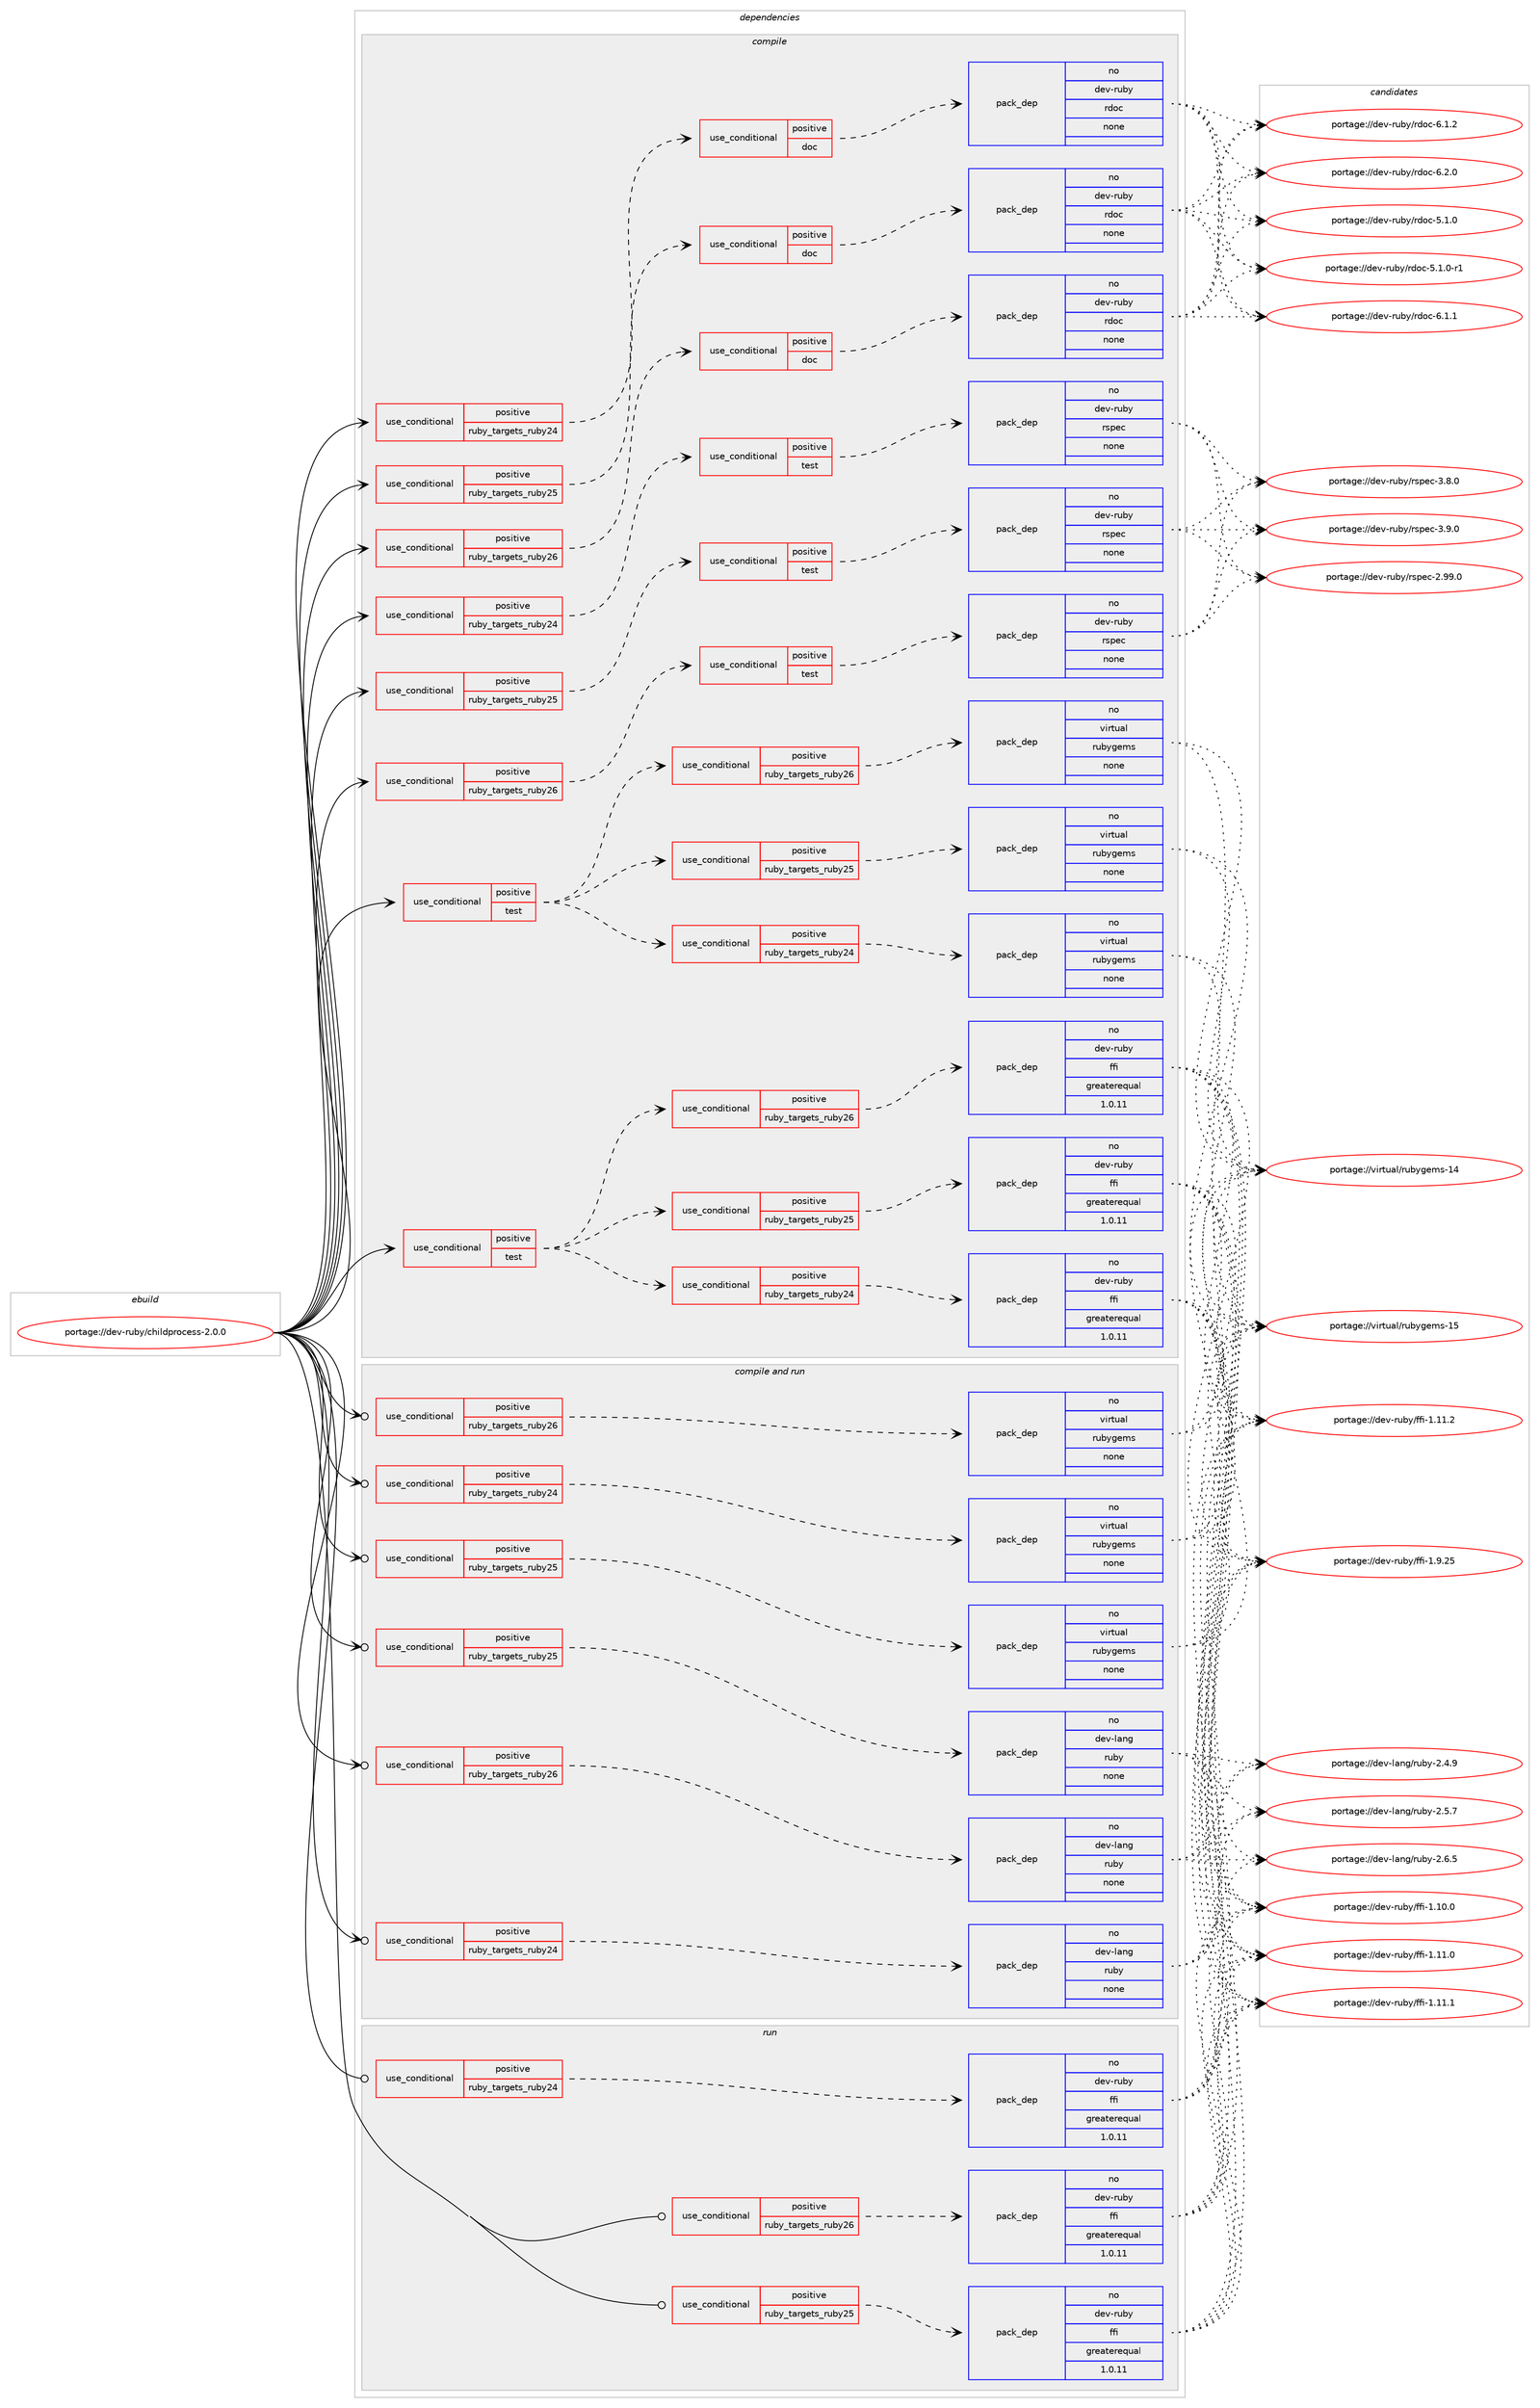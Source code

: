 digraph prolog {

# *************
# Graph options
# *************

newrank=true;
concentrate=true;
compound=true;
graph [rankdir=LR,fontname=Helvetica,fontsize=10,ranksep=1.5];#, ranksep=2.5, nodesep=0.2];
edge  [arrowhead=vee];
node  [fontname=Helvetica,fontsize=10];

# **********
# The ebuild
# **********

subgraph cluster_leftcol {
color=gray;
rank=same;
label=<<i>ebuild</i>>;
id [label="portage://dev-ruby/childprocess-2.0.0", color=red, width=4, href="../dev-ruby/childprocess-2.0.0.svg"];
}

# ****************
# The dependencies
# ****************

subgraph cluster_midcol {
color=gray;
label=<<i>dependencies</i>>;
subgraph cluster_compile {
fillcolor="#eeeeee";
style=filled;
label=<<i>compile</i>>;
subgraph cond49193 {
dependency215473 [label=<<TABLE BORDER="0" CELLBORDER="1" CELLSPACING="0" CELLPADDING="4"><TR><TD ROWSPAN="3" CELLPADDING="10">use_conditional</TD></TR><TR><TD>positive</TD></TR><TR><TD>ruby_targets_ruby24</TD></TR></TABLE>>, shape=none, color=red];
subgraph cond49194 {
dependency215474 [label=<<TABLE BORDER="0" CELLBORDER="1" CELLSPACING="0" CELLPADDING="4"><TR><TD ROWSPAN="3" CELLPADDING="10">use_conditional</TD></TR><TR><TD>positive</TD></TR><TR><TD>doc</TD></TR></TABLE>>, shape=none, color=red];
subgraph pack162801 {
dependency215475 [label=<<TABLE BORDER="0" CELLBORDER="1" CELLSPACING="0" CELLPADDING="4" WIDTH="220"><TR><TD ROWSPAN="6" CELLPADDING="30">pack_dep</TD></TR><TR><TD WIDTH="110">no</TD></TR><TR><TD>dev-ruby</TD></TR><TR><TD>rdoc</TD></TR><TR><TD>none</TD></TR><TR><TD></TD></TR></TABLE>>, shape=none, color=blue];
}
dependency215474:e -> dependency215475:w [weight=20,style="dashed",arrowhead="vee"];
}
dependency215473:e -> dependency215474:w [weight=20,style="dashed",arrowhead="vee"];
}
id:e -> dependency215473:w [weight=20,style="solid",arrowhead="vee"];
subgraph cond49195 {
dependency215476 [label=<<TABLE BORDER="0" CELLBORDER="1" CELLSPACING="0" CELLPADDING="4"><TR><TD ROWSPAN="3" CELLPADDING="10">use_conditional</TD></TR><TR><TD>positive</TD></TR><TR><TD>ruby_targets_ruby24</TD></TR></TABLE>>, shape=none, color=red];
subgraph cond49196 {
dependency215477 [label=<<TABLE BORDER="0" CELLBORDER="1" CELLSPACING="0" CELLPADDING="4"><TR><TD ROWSPAN="3" CELLPADDING="10">use_conditional</TD></TR><TR><TD>positive</TD></TR><TR><TD>test</TD></TR></TABLE>>, shape=none, color=red];
subgraph pack162802 {
dependency215478 [label=<<TABLE BORDER="0" CELLBORDER="1" CELLSPACING="0" CELLPADDING="4" WIDTH="220"><TR><TD ROWSPAN="6" CELLPADDING="30">pack_dep</TD></TR><TR><TD WIDTH="110">no</TD></TR><TR><TD>dev-ruby</TD></TR><TR><TD>rspec</TD></TR><TR><TD>none</TD></TR><TR><TD></TD></TR></TABLE>>, shape=none, color=blue];
}
dependency215477:e -> dependency215478:w [weight=20,style="dashed",arrowhead="vee"];
}
dependency215476:e -> dependency215477:w [weight=20,style="dashed",arrowhead="vee"];
}
id:e -> dependency215476:w [weight=20,style="solid",arrowhead="vee"];
subgraph cond49197 {
dependency215479 [label=<<TABLE BORDER="0" CELLBORDER="1" CELLSPACING="0" CELLPADDING="4"><TR><TD ROWSPAN="3" CELLPADDING="10">use_conditional</TD></TR><TR><TD>positive</TD></TR><TR><TD>ruby_targets_ruby25</TD></TR></TABLE>>, shape=none, color=red];
subgraph cond49198 {
dependency215480 [label=<<TABLE BORDER="0" CELLBORDER="1" CELLSPACING="0" CELLPADDING="4"><TR><TD ROWSPAN="3" CELLPADDING="10">use_conditional</TD></TR><TR><TD>positive</TD></TR><TR><TD>doc</TD></TR></TABLE>>, shape=none, color=red];
subgraph pack162803 {
dependency215481 [label=<<TABLE BORDER="0" CELLBORDER="1" CELLSPACING="0" CELLPADDING="4" WIDTH="220"><TR><TD ROWSPAN="6" CELLPADDING="30">pack_dep</TD></TR><TR><TD WIDTH="110">no</TD></TR><TR><TD>dev-ruby</TD></TR><TR><TD>rdoc</TD></TR><TR><TD>none</TD></TR><TR><TD></TD></TR></TABLE>>, shape=none, color=blue];
}
dependency215480:e -> dependency215481:w [weight=20,style="dashed",arrowhead="vee"];
}
dependency215479:e -> dependency215480:w [weight=20,style="dashed",arrowhead="vee"];
}
id:e -> dependency215479:w [weight=20,style="solid",arrowhead="vee"];
subgraph cond49199 {
dependency215482 [label=<<TABLE BORDER="0" CELLBORDER="1" CELLSPACING="0" CELLPADDING="4"><TR><TD ROWSPAN="3" CELLPADDING="10">use_conditional</TD></TR><TR><TD>positive</TD></TR><TR><TD>ruby_targets_ruby25</TD></TR></TABLE>>, shape=none, color=red];
subgraph cond49200 {
dependency215483 [label=<<TABLE BORDER="0" CELLBORDER="1" CELLSPACING="0" CELLPADDING="4"><TR><TD ROWSPAN="3" CELLPADDING="10">use_conditional</TD></TR><TR><TD>positive</TD></TR><TR><TD>test</TD></TR></TABLE>>, shape=none, color=red];
subgraph pack162804 {
dependency215484 [label=<<TABLE BORDER="0" CELLBORDER="1" CELLSPACING="0" CELLPADDING="4" WIDTH="220"><TR><TD ROWSPAN="6" CELLPADDING="30">pack_dep</TD></TR><TR><TD WIDTH="110">no</TD></TR><TR><TD>dev-ruby</TD></TR><TR><TD>rspec</TD></TR><TR><TD>none</TD></TR><TR><TD></TD></TR></TABLE>>, shape=none, color=blue];
}
dependency215483:e -> dependency215484:w [weight=20,style="dashed",arrowhead="vee"];
}
dependency215482:e -> dependency215483:w [weight=20,style="dashed",arrowhead="vee"];
}
id:e -> dependency215482:w [weight=20,style="solid",arrowhead="vee"];
subgraph cond49201 {
dependency215485 [label=<<TABLE BORDER="0" CELLBORDER="1" CELLSPACING="0" CELLPADDING="4"><TR><TD ROWSPAN="3" CELLPADDING="10">use_conditional</TD></TR><TR><TD>positive</TD></TR><TR><TD>ruby_targets_ruby26</TD></TR></TABLE>>, shape=none, color=red];
subgraph cond49202 {
dependency215486 [label=<<TABLE BORDER="0" CELLBORDER="1" CELLSPACING="0" CELLPADDING="4"><TR><TD ROWSPAN="3" CELLPADDING="10">use_conditional</TD></TR><TR><TD>positive</TD></TR><TR><TD>doc</TD></TR></TABLE>>, shape=none, color=red];
subgraph pack162805 {
dependency215487 [label=<<TABLE BORDER="0" CELLBORDER="1" CELLSPACING="0" CELLPADDING="4" WIDTH="220"><TR><TD ROWSPAN="6" CELLPADDING="30">pack_dep</TD></TR><TR><TD WIDTH="110">no</TD></TR><TR><TD>dev-ruby</TD></TR><TR><TD>rdoc</TD></TR><TR><TD>none</TD></TR><TR><TD></TD></TR></TABLE>>, shape=none, color=blue];
}
dependency215486:e -> dependency215487:w [weight=20,style="dashed",arrowhead="vee"];
}
dependency215485:e -> dependency215486:w [weight=20,style="dashed",arrowhead="vee"];
}
id:e -> dependency215485:w [weight=20,style="solid",arrowhead="vee"];
subgraph cond49203 {
dependency215488 [label=<<TABLE BORDER="0" CELLBORDER="1" CELLSPACING="0" CELLPADDING="4"><TR><TD ROWSPAN="3" CELLPADDING="10">use_conditional</TD></TR><TR><TD>positive</TD></TR><TR><TD>ruby_targets_ruby26</TD></TR></TABLE>>, shape=none, color=red];
subgraph cond49204 {
dependency215489 [label=<<TABLE BORDER="0" CELLBORDER="1" CELLSPACING="0" CELLPADDING="4"><TR><TD ROWSPAN="3" CELLPADDING="10">use_conditional</TD></TR><TR><TD>positive</TD></TR><TR><TD>test</TD></TR></TABLE>>, shape=none, color=red];
subgraph pack162806 {
dependency215490 [label=<<TABLE BORDER="0" CELLBORDER="1" CELLSPACING="0" CELLPADDING="4" WIDTH="220"><TR><TD ROWSPAN="6" CELLPADDING="30">pack_dep</TD></TR><TR><TD WIDTH="110">no</TD></TR><TR><TD>dev-ruby</TD></TR><TR><TD>rspec</TD></TR><TR><TD>none</TD></TR><TR><TD></TD></TR></TABLE>>, shape=none, color=blue];
}
dependency215489:e -> dependency215490:w [weight=20,style="dashed",arrowhead="vee"];
}
dependency215488:e -> dependency215489:w [weight=20,style="dashed",arrowhead="vee"];
}
id:e -> dependency215488:w [weight=20,style="solid",arrowhead="vee"];
subgraph cond49205 {
dependency215491 [label=<<TABLE BORDER="0" CELLBORDER="1" CELLSPACING="0" CELLPADDING="4"><TR><TD ROWSPAN="3" CELLPADDING="10">use_conditional</TD></TR><TR><TD>positive</TD></TR><TR><TD>test</TD></TR></TABLE>>, shape=none, color=red];
subgraph cond49206 {
dependency215492 [label=<<TABLE BORDER="0" CELLBORDER="1" CELLSPACING="0" CELLPADDING="4"><TR><TD ROWSPAN="3" CELLPADDING="10">use_conditional</TD></TR><TR><TD>positive</TD></TR><TR><TD>ruby_targets_ruby24</TD></TR></TABLE>>, shape=none, color=red];
subgraph pack162807 {
dependency215493 [label=<<TABLE BORDER="0" CELLBORDER="1" CELLSPACING="0" CELLPADDING="4" WIDTH="220"><TR><TD ROWSPAN="6" CELLPADDING="30">pack_dep</TD></TR><TR><TD WIDTH="110">no</TD></TR><TR><TD>dev-ruby</TD></TR><TR><TD>ffi</TD></TR><TR><TD>greaterequal</TD></TR><TR><TD>1.0.11</TD></TR></TABLE>>, shape=none, color=blue];
}
dependency215492:e -> dependency215493:w [weight=20,style="dashed",arrowhead="vee"];
}
dependency215491:e -> dependency215492:w [weight=20,style="dashed",arrowhead="vee"];
subgraph cond49207 {
dependency215494 [label=<<TABLE BORDER="0" CELLBORDER="1" CELLSPACING="0" CELLPADDING="4"><TR><TD ROWSPAN="3" CELLPADDING="10">use_conditional</TD></TR><TR><TD>positive</TD></TR><TR><TD>ruby_targets_ruby25</TD></TR></TABLE>>, shape=none, color=red];
subgraph pack162808 {
dependency215495 [label=<<TABLE BORDER="0" CELLBORDER="1" CELLSPACING="0" CELLPADDING="4" WIDTH="220"><TR><TD ROWSPAN="6" CELLPADDING="30">pack_dep</TD></TR><TR><TD WIDTH="110">no</TD></TR><TR><TD>dev-ruby</TD></TR><TR><TD>ffi</TD></TR><TR><TD>greaterequal</TD></TR><TR><TD>1.0.11</TD></TR></TABLE>>, shape=none, color=blue];
}
dependency215494:e -> dependency215495:w [weight=20,style="dashed",arrowhead="vee"];
}
dependency215491:e -> dependency215494:w [weight=20,style="dashed",arrowhead="vee"];
subgraph cond49208 {
dependency215496 [label=<<TABLE BORDER="0" CELLBORDER="1" CELLSPACING="0" CELLPADDING="4"><TR><TD ROWSPAN="3" CELLPADDING="10">use_conditional</TD></TR><TR><TD>positive</TD></TR><TR><TD>ruby_targets_ruby26</TD></TR></TABLE>>, shape=none, color=red];
subgraph pack162809 {
dependency215497 [label=<<TABLE BORDER="0" CELLBORDER="1" CELLSPACING="0" CELLPADDING="4" WIDTH="220"><TR><TD ROWSPAN="6" CELLPADDING="30">pack_dep</TD></TR><TR><TD WIDTH="110">no</TD></TR><TR><TD>dev-ruby</TD></TR><TR><TD>ffi</TD></TR><TR><TD>greaterequal</TD></TR><TR><TD>1.0.11</TD></TR></TABLE>>, shape=none, color=blue];
}
dependency215496:e -> dependency215497:w [weight=20,style="dashed",arrowhead="vee"];
}
dependency215491:e -> dependency215496:w [weight=20,style="dashed",arrowhead="vee"];
}
id:e -> dependency215491:w [weight=20,style="solid",arrowhead="vee"];
subgraph cond49209 {
dependency215498 [label=<<TABLE BORDER="0" CELLBORDER="1" CELLSPACING="0" CELLPADDING="4"><TR><TD ROWSPAN="3" CELLPADDING="10">use_conditional</TD></TR><TR><TD>positive</TD></TR><TR><TD>test</TD></TR></TABLE>>, shape=none, color=red];
subgraph cond49210 {
dependency215499 [label=<<TABLE BORDER="0" CELLBORDER="1" CELLSPACING="0" CELLPADDING="4"><TR><TD ROWSPAN="3" CELLPADDING="10">use_conditional</TD></TR><TR><TD>positive</TD></TR><TR><TD>ruby_targets_ruby24</TD></TR></TABLE>>, shape=none, color=red];
subgraph pack162810 {
dependency215500 [label=<<TABLE BORDER="0" CELLBORDER="1" CELLSPACING="0" CELLPADDING="4" WIDTH="220"><TR><TD ROWSPAN="6" CELLPADDING="30">pack_dep</TD></TR><TR><TD WIDTH="110">no</TD></TR><TR><TD>virtual</TD></TR><TR><TD>rubygems</TD></TR><TR><TD>none</TD></TR><TR><TD></TD></TR></TABLE>>, shape=none, color=blue];
}
dependency215499:e -> dependency215500:w [weight=20,style="dashed",arrowhead="vee"];
}
dependency215498:e -> dependency215499:w [weight=20,style="dashed",arrowhead="vee"];
subgraph cond49211 {
dependency215501 [label=<<TABLE BORDER="0" CELLBORDER="1" CELLSPACING="0" CELLPADDING="4"><TR><TD ROWSPAN="3" CELLPADDING="10">use_conditional</TD></TR><TR><TD>positive</TD></TR><TR><TD>ruby_targets_ruby25</TD></TR></TABLE>>, shape=none, color=red];
subgraph pack162811 {
dependency215502 [label=<<TABLE BORDER="0" CELLBORDER="1" CELLSPACING="0" CELLPADDING="4" WIDTH="220"><TR><TD ROWSPAN="6" CELLPADDING="30">pack_dep</TD></TR><TR><TD WIDTH="110">no</TD></TR><TR><TD>virtual</TD></TR><TR><TD>rubygems</TD></TR><TR><TD>none</TD></TR><TR><TD></TD></TR></TABLE>>, shape=none, color=blue];
}
dependency215501:e -> dependency215502:w [weight=20,style="dashed",arrowhead="vee"];
}
dependency215498:e -> dependency215501:w [weight=20,style="dashed",arrowhead="vee"];
subgraph cond49212 {
dependency215503 [label=<<TABLE BORDER="0" CELLBORDER="1" CELLSPACING="0" CELLPADDING="4"><TR><TD ROWSPAN="3" CELLPADDING="10">use_conditional</TD></TR><TR><TD>positive</TD></TR><TR><TD>ruby_targets_ruby26</TD></TR></TABLE>>, shape=none, color=red];
subgraph pack162812 {
dependency215504 [label=<<TABLE BORDER="0" CELLBORDER="1" CELLSPACING="0" CELLPADDING="4" WIDTH="220"><TR><TD ROWSPAN="6" CELLPADDING="30">pack_dep</TD></TR><TR><TD WIDTH="110">no</TD></TR><TR><TD>virtual</TD></TR><TR><TD>rubygems</TD></TR><TR><TD>none</TD></TR><TR><TD></TD></TR></TABLE>>, shape=none, color=blue];
}
dependency215503:e -> dependency215504:w [weight=20,style="dashed",arrowhead="vee"];
}
dependency215498:e -> dependency215503:w [weight=20,style="dashed",arrowhead="vee"];
}
id:e -> dependency215498:w [weight=20,style="solid",arrowhead="vee"];
}
subgraph cluster_compileandrun {
fillcolor="#eeeeee";
style=filled;
label=<<i>compile and run</i>>;
subgraph cond49213 {
dependency215505 [label=<<TABLE BORDER="0" CELLBORDER="1" CELLSPACING="0" CELLPADDING="4"><TR><TD ROWSPAN="3" CELLPADDING="10">use_conditional</TD></TR><TR><TD>positive</TD></TR><TR><TD>ruby_targets_ruby24</TD></TR></TABLE>>, shape=none, color=red];
subgraph pack162813 {
dependency215506 [label=<<TABLE BORDER="0" CELLBORDER="1" CELLSPACING="0" CELLPADDING="4" WIDTH="220"><TR><TD ROWSPAN="6" CELLPADDING="30">pack_dep</TD></TR><TR><TD WIDTH="110">no</TD></TR><TR><TD>dev-lang</TD></TR><TR><TD>ruby</TD></TR><TR><TD>none</TD></TR><TR><TD></TD></TR></TABLE>>, shape=none, color=blue];
}
dependency215505:e -> dependency215506:w [weight=20,style="dashed",arrowhead="vee"];
}
id:e -> dependency215505:w [weight=20,style="solid",arrowhead="odotvee"];
subgraph cond49214 {
dependency215507 [label=<<TABLE BORDER="0" CELLBORDER="1" CELLSPACING="0" CELLPADDING="4"><TR><TD ROWSPAN="3" CELLPADDING="10">use_conditional</TD></TR><TR><TD>positive</TD></TR><TR><TD>ruby_targets_ruby24</TD></TR></TABLE>>, shape=none, color=red];
subgraph pack162814 {
dependency215508 [label=<<TABLE BORDER="0" CELLBORDER="1" CELLSPACING="0" CELLPADDING="4" WIDTH="220"><TR><TD ROWSPAN="6" CELLPADDING="30">pack_dep</TD></TR><TR><TD WIDTH="110">no</TD></TR><TR><TD>virtual</TD></TR><TR><TD>rubygems</TD></TR><TR><TD>none</TD></TR><TR><TD></TD></TR></TABLE>>, shape=none, color=blue];
}
dependency215507:e -> dependency215508:w [weight=20,style="dashed",arrowhead="vee"];
}
id:e -> dependency215507:w [weight=20,style="solid",arrowhead="odotvee"];
subgraph cond49215 {
dependency215509 [label=<<TABLE BORDER="0" CELLBORDER="1" CELLSPACING="0" CELLPADDING="4"><TR><TD ROWSPAN="3" CELLPADDING="10">use_conditional</TD></TR><TR><TD>positive</TD></TR><TR><TD>ruby_targets_ruby25</TD></TR></TABLE>>, shape=none, color=red];
subgraph pack162815 {
dependency215510 [label=<<TABLE BORDER="0" CELLBORDER="1" CELLSPACING="0" CELLPADDING="4" WIDTH="220"><TR><TD ROWSPAN="6" CELLPADDING="30">pack_dep</TD></TR><TR><TD WIDTH="110">no</TD></TR><TR><TD>dev-lang</TD></TR><TR><TD>ruby</TD></TR><TR><TD>none</TD></TR><TR><TD></TD></TR></TABLE>>, shape=none, color=blue];
}
dependency215509:e -> dependency215510:w [weight=20,style="dashed",arrowhead="vee"];
}
id:e -> dependency215509:w [weight=20,style="solid",arrowhead="odotvee"];
subgraph cond49216 {
dependency215511 [label=<<TABLE BORDER="0" CELLBORDER="1" CELLSPACING="0" CELLPADDING="4"><TR><TD ROWSPAN="3" CELLPADDING="10">use_conditional</TD></TR><TR><TD>positive</TD></TR><TR><TD>ruby_targets_ruby25</TD></TR></TABLE>>, shape=none, color=red];
subgraph pack162816 {
dependency215512 [label=<<TABLE BORDER="0" CELLBORDER="1" CELLSPACING="0" CELLPADDING="4" WIDTH="220"><TR><TD ROWSPAN="6" CELLPADDING="30">pack_dep</TD></TR><TR><TD WIDTH="110">no</TD></TR><TR><TD>virtual</TD></TR><TR><TD>rubygems</TD></TR><TR><TD>none</TD></TR><TR><TD></TD></TR></TABLE>>, shape=none, color=blue];
}
dependency215511:e -> dependency215512:w [weight=20,style="dashed",arrowhead="vee"];
}
id:e -> dependency215511:w [weight=20,style="solid",arrowhead="odotvee"];
subgraph cond49217 {
dependency215513 [label=<<TABLE BORDER="0" CELLBORDER="1" CELLSPACING="0" CELLPADDING="4"><TR><TD ROWSPAN="3" CELLPADDING="10">use_conditional</TD></TR><TR><TD>positive</TD></TR><TR><TD>ruby_targets_ruby26</TD></TR></TABLE>>, shape=none, color=red];
subgraph pack162817 {
dependency215514 [label=<<TABLE BORDER="0" CELLBORDER="1" CELLSPACING="0" CELLPADDING="4" WIDTH="220"><TR><TD ROWSPAN="6" CELLPADDING="30">pack_dep</TD></TR><TR><TD WIDTH="110">no</TD></TR><TR><TD>dev-lang</TD></TR><TR><TD>ruby</TD></TR><TR><TD>none</TD></TR><TR><TD></TD></TR></TABLE>>, shape=none, color=blue];
}
dependency215513:e -> dependency215514:w [weight=20,style="dashed",arrowhead="vee"];
}
id:e -> dependency215513:w [weight=20,style="solid",arrowhead="odotvee"];
subgraph cond49218 {
dependency215515 [label=<<TABLE BORDER="0" CELLBORDER="1" CELLSPACING="0" CELLPADDING="4"><TR><TD ROWSPAN="3" CELLPADDING="10">use_conditional</TD></TR><TR><TD>positive</TD></TR><TR><TD>ruby_targets_ruby26</TD></TR></TABLE>>, shape=none, color=red];
subgraph pack162818 {
dependency215516 [label=<<TABLE BORDER="0" CELLBORDER="1" CELLSPACING="0" CELLPADDING="4" WIDTH="220"><TR><TD ROWSPAN="6" CELLPADDING="30">pack_dep</TD></TR><TR><TD WIDTH="110">no</TD></TR><TR><TD>virtual</TD></TR><TR><TD>rubygems</TD></TR><TR><TD>none</TD></TR><TR><TD></TD></TR></TABLE>>, shape=none, color=blue];
}
dependency215515:e -> dependency215516:w [weight=20,style="dashed",arrowhead="vee"];
}
id:e -> dependency215515:w [weight=20,style="solid",arrowhead="odotvee"];
}
subgraph cluster_run {
fillcolor="#eeeeee";
style=filled;
label=<<i>run</i>>;
subgraph cond49219 {
dependency215517 [label=<<TABLE BORDER="0" CELLBORDER="1" CELLSPACING="0" CELLPADDING="4"><TR><TD ROWSPAN="3" CELLPADDING="10">use_conditional</TD></TR><TR><TD>positive</TD></TR><TR><TD>ruby_targets_ruby24</TD></TR></TABLE>>, shape=none, color=red];
subgraph pack162819 {
dependency215518 [label=<<TABLE BORDER="0" CELLBORDER="1" CELLSPACING="0" CELLPADDING="4" WIDTH="220"><TR><TD ROWSPAN="6" CELLPADDING="30">pack_dep</TD></TR><TR><TD WIDTH="110">no</TD></TR><TR><TD>dev-ruby</TD></TR><TR><TD>ffi</TD></TR><TR><TD>greaterequal</TD></TR><TR><TD>1.0.11</TD></TR></TABLE>>, shape=none, color=blue];
}
dependency215517:e -> dependency215518:w [weight=20,style="dashed",arrowhead="vee"];
}
id:e -> dependency215517:w [weight=20,style="solid",arrowhead="odot"];
subgraph cond49220 {
dependency215519 [label=<<TABLE BORDER="0" CELLBORDER="1" CELLSPACING="0" CELLPADDING="4"><TR><TD ROWSPAN="3" CELLPADDING="10">use_conditional</TD></TR><TR><TD>positive</TD></TR><TR><TD>ruby_targets_ruby25</TD></TR></TABLE>>, shape=none, color=red];
subgraph pack162820 {
dependency215520 [label=<<TABLE BORDER="0" CELLBORDER="1" CELLSPACING="0" CELLPADDING="4" WIDTH="220"><TR><TD ROWSPAN="6" CELLPADDING="30">pack_dep</TD></TR><TR><TD WIDTH="110">no</TD></TR><TR><TD>dev-ruby</TD></TR><TR><TD>ffi</TD></TR><TR><TD>greaterequal</TD></TR><TR><TD>1.0.11</TD></TR></TABLE>>, shape=none, color=blue];
}
dependency215519:e -> dependency215520:w [weight=20,style="dashed",arrowhead="vee"];
}
id:e -> dependency215519:w [weight=20,style="solid",arrowhead="odot"];
subgraph cond49221 {
dependency215521 [label=<<TABLE BORDER="0" CELLBORDER="1" CELLSPACING="0" CELLPADDING="4"><TR><TD ROWSPAN="3" CELLPADDING="10">use_conditional</TD></TR><TR><TD>positive</TD></TR><TR><TD>ruby_targets_ruby26</TD></TR></TABLE>>, shape=none, color=red];
subgraph pack162821 {
dependency215522 [label=<<TABLE BORDER="0" CELLBORDER="1" CELLSPACING="0" CELLPADDING="4" WIDTH="220"><TR><TD ROWSPAN="6" CELLPADDING="30">pack_dep</TD></TR><TR><TD WIDTH="110">no</TD></TR><TR><TD>dev-ruby</TD></TR><TR><TD>ffi</TD></TR><TR><TD>greaterequal</TD></TR><TR><TD>1.0.11</TD></TR></TABLE>>, shape=none, color=blue];
}
dependency215521:e -> dependency215522:w [weight=20,style="dashed",arrowhead="vee"];
}
id:e -> dependency215521:w [weight=20,style="solid",arrowhead="odot"];
}
}

# **************
# The candidates
# **************

subgraph cluster_choices {
rank=same;
color=gray;
label=<<i>candidates</i>>;

subgraph choice162801 {
color=black;
nodesep=1;
choiceportage10010111845114117981214711410011199455346494648 [label="portage://dev-ruby/rdoc-5.1.0", color=red, width=4,href="../dev-ruby/rdoc-5.1.0.svg"];
choiceportage100101118451141179812147114100111994553464946484511449 [label="portage://dev-ruby/rdoc-5.1.0-r1", color=red, width=4,href="../dev-ruby/rdoc-5.1.0-r1.svg"];
choiceportage10010111845114117981214711410011199455446494649 [label="portage://dev-ruby/rdoc-6.1.1", color=red, width=4,href="../dev-ruby/rdoc-6.1.1.svg"];
choiceportage10010111845114117981214711410011199455446494650 [label="portage://dev-ruby/rdoc-6.1.2", color=red, width=4,href="../dev-ruby/rdoc-6.1.2.svg"];
choiceportage10010111845114117981214711410011199455446504648 [label="portage://dev-ruby/rdoc-6.2.0", color=red, width=4,href="../dev-ruby/rdoc-6.2.0.svg"];
dependency215475:e -> choiceportage10010111845114117981214711410011199455346494648:w [style=dotted,weight="100"];
dependency215475:e -> choiceportage100101118451141179812147114100111994553464946484511449:w [style=dotted,weight="100"];
dependency215475:e -> choiceportage10010111845114117981214711410011199455446494649:w [style=dotted,weight="100"];
dependency215475:e -> choiceportage10010111845114117981214711410011199455446494650:w [style=dotted,weight="100"];
dependency215475:e -> choiceportage10010111845114117981214711410011199455446504648:w [style=dotted,weight="100"];
}
subgraph choice162802 {
color=black;
nodesep=1;
choiceportage1001011184511411798121471141151121019945504657574648 [label="portage://dev-ruby/rspec-2.99.0", color=red, width=4,href="../dev-ruby/rspec-2.99.0.svg"];
choiceportage10010111845114117981214711411511210199455146564648 [label="portage://dev-ruby/rspec-3.8.0", color=red, width=4,href="../dev-ruby/rspec-3.8.0.svg"];
choiceportage10010111845114117981214711411511210199455146574648 [label="portage://dev-ruby/rspec-3.9.0", color=red, width=4,href="../dev-ruby/rspec-3.9.0.svg"];
dependency215478:e -> choiceportage1001011184511411798121471141151121019945504657574648:w [style=dotted,weight="100"];
dependency215478:e -> choiceportage10010111845114117981214711411511210199455146564648:w [style=dotted,weight="100"];
dependency215478:e -> choiceportage10010111845114117981214711411511210199455146574648:w [style=dotted,weight="100"];
}
subgraph choice162803 {
color=black;
nodesep=1;
choiceportage10010111845114117981214711410011199455346494648 [label="portage://dev-ruby/rdoc-5.1.0", color=red, width=4,href="../dev-ruby/rdoc-5.1.0.svg"];
choiceportage100101118451141179812147114100111994553464946484511449 [label="portage://dev-ruby/rdoc-5.1.0-r1", color=red, width=4,href="../dev-ruby/rdoc-5.1.0-r1.svg"];
choiceportage10010111845114117981214711410011199455446494649 [label="portage://dev-ruby/rdoc-6.1.1", color=red, width=4,href="../dev-ruby/rdoc-6.1.1.svg"];
choiceportage10010111845114117981214711410011199455446494650 [label="portage://dev-ruby/rdoc-6.1.2", color=red, width=4,href="../dev-ruby/rdoc-6.1.2.svg"];
choiceportage10010111845114117981214711410011199455446504648 [label="portage://dev-ruby/rdoc-6.2.0", color=red, width=4,href="../dev-ruby/rdoc-6.2.0.svg"];
dependency215481:e -> choiceportage10010111845114117981214711410011199455346494648:w [style=dotted,weight="100"];
dependency215481:e -> choiceportage100101118451141179812147114100111994553464946484511449:w [style=dotted,weight="100"];
dependency215481:e -> choiceportage10010111845114117981214711410011199455446494649:w [style=dotted,weight="100"];
dependency215481:e -> choiceportage10010111845114117981214711410011199455446494650:w [style=dotted,weight="100"];
dependency215481:e -> choiceportage10010111845114117981214711410011199455446504648:w [style=dotted,weight="100"];
}
subgraph choice162804 {
color=black;
nodesep=1;
choiceportage1001011184511411798121471141151121019945504657574648 [label="portage://dev-ruby/rspec-2.99.0", color=red, width=4,href="../dev-ruby/rspec-2.99.0.svg"];
choiceportage10010111845114117981214711411511210199455146564648 [label="portage://dev-ruby/rspec-3.8.0", color=red, width=4,href="../dev-ruby/rspec-3.8.0.svg"];
choiceportage10010111845114117981214711411511210199455146574648 [label="portage://dev-ruby/rspec-3.9.0", color=red, width=4,href="../dev-ruby/rspec-3.9.0.svg"];
dependency215484:e -> choiceportage1001011184511411798121471141151121019945504657574648:w [style=dotted,weight="100"];
dependency215484:e -> choiceportage10010111845114117981214711411511210199455146564648:w [style=dotted,weight="100"];
dependency215484:e -> choiceportage10010111845114117981214711411511210199455146574648:w [style=dotted,weight="100"];
}
subgraph choice162805 {
color=black;
nodesep=1;
choiceportage10010111845114117981214711410011199455346494648 [label="portage://dev-ruby/rdoc-5.1.0", color=red, width=4,href="../dev-ruby/rdoc-5.1.0.svg"];
choiceportage100101118451141179812147114100111994553464946484511449 [label="portage://dev-ruby/rdoc-5.1.0-r1", color=red, width=4,href="../dev-ruby/rdoc-5.1.0-r1.svg"];
choiceportage10010111845114117981214711410011199455446494649 [label="portage://dev-ruby/rdoc-6.1.1", color=red, width=4,href="../dev-ruby/rdoc-6.1.1.svg"];
choiceportage10010111845114117981214711410011199455446494650 [label="portage://dev-ruby/rdoc-6.1.2", color=red, width=4,href="../dev-ruby/rdoc-6.1.2.svg"];
choiceportage10010111845114117981214711410011199455446504648 [label="portage://dev-ruby/rdoc-6.2.0", color=red, width=4,href="../dev-ruby/rdoc-6.2.0.svg"];
dependency215487:e -> choiceportage10010111845114117981214711410011199455346494648:w [style=dotted,weight="100"];
dependency215487:e -> choiceportage100101118451141179812147114100111994553464946484511449:w [style=dotted,weight="100"];
dependency215487:e -> choiceportage10010111845114117981214711410011199455446494649:w [style=dotted,weight="100"];
dependency215487:e -> choiceportage10010111845114117981214711410011199455446494650:w [style=dotted,weight="100"];
dependency215487:e -> choiceportage10010111845114117981214711410011199455446504648:w [style=dotted,weight="100"];
}
subgraph choice162806 {
color=black;
nodesep=1;
choiceportage1001011184511411798121471141151121019945504657574648 [label="portage://dev-ruby/rspec-2.99.0", color=red, width=4,href="../dev-ruby/rspec-2.99.0.svg"];
choiceportage10010111845114117981214711411511210199455146564648 [label="portage://dev-ruby/rspec-3.8.0", color=red, width=4,href="../dev-ruby/rspec-3.8.0.svg"];
choiceportage10010111845114117981214711411511210199455146574648 [label="portage://dev-ruby/rspec-3.9.0", color=red, width=4,href="../dev-ruby/rspec-3.9.0.svg"];
dependency215490:e -> choiceportage1001011184511411798121471141151121019945504657574648:w [style=dotted,weight="100"];
dependency215490:e -> choiceportage10010111845114117981214711411511210199455146564648:w [style=dotted,weight="100"];
dependency215490:e -> choiceportage10010111845114117981214711411511210199455146574648:w [style=dotted,weight="100"];
}
subgraph choice162807 {
color=black;
nodesep=1;
choiceportage10010111845114117981214710210210545494649484648 [label="portage://dev-ruby/ffi-1.10.0", color=red, width=4,href="../dev-ruby/ffi-1.10.0.svg"];
choiceportage10010111845114117981214710210210545494649494648 [label="portage://dev-ruby/ffi-1.11.0", color=red, width=4,href="../dev-ruby/ffi-1.11.0.svg"];
choiceportage10010111845114117981214710210210545494649494649 [label="portage://dev-ruby/ffi-1.11.1", color=red, width=4,href="../dev-ruby/ffi-1.11.1.svg"];
choiceportage10010111845114117981214710210210545494649494650 [label="portage://dev-ruby/ffi-1.11.2", color=red, width=4,href="../dev-ruby/ffi-1.11.2.svg"];
choiceportage10010111845114117981214710210210545494657465053 [label="portage://dev-ruby/ffi-1.9.25", color=red, width=4,href="../dev-ruby/ffi-1.9.25.svg"];
dependency215493:e -> choiceportage10010111845114117981214710210210545494649484648:w [style=dotted,weight="100"];
dependency215493:e -> choiceportage10010111845114117981214710210210545494649494648:w [style=dotted,weight="100"];
dependency215493:e -> choiceportage10010111845114117981214710210210545494649494649:w [style=dotted,weight="100"];
dependency215493:e -> choiceportage10010111845114117981214710210210545494649494650:w [style=dotted,weight="100"];
dependency215493:e -> choiceportage10010111845114117981214710210210545494657465053:w [style=dotted,weight="100"];
}
subgraph choice162808 {
color=black;
nodesep=1;
choiceportage10010111845114117981214710210210545494649484648 [label="portage://dev-ruby/ffi-1.10.0", color=red, width=4,href="../dev-ruby/ffi-1.10.0.svg"];
choiceportage10010111845114117981214710210210545494649494648 [label="portage://dev-ruby/ffi-1.11.0", color=red, width=4,href="../dev-ruby/ffi-1.11.0.svg"];
choiceportage10010111845114117981214710210210545494649494649 [label="portage://dev-ruby/ffi-1.11.1", color=red, width=4,href="../dev-ruby/ffi-1.11.1.svg"];
choiceportage10010111845114117981214710210210545494649494650 [label="portage://dev-ruby/ffi-1.11.2", color=red, width=4,href="../dev-ruby/ffi-1.11.2.svg"];
choiceportage10010111845114117981214710210210545494657465053 [label="portage://dev-ruby/ffi-1.9.25", color=red, width=4,href="../dev-ruby/ffi-1.9.25.svg"];
dependency215495:e -> choiceportage10010111845114117981214710210210545494649484648:w [style=dotted,weight="100"];
dependency215495:e -> choiceportage10010111845114117981214710210210545494649494648:w [style=dotted,weight="100"];
dependency215495:e -> choiceportage10010111845114117981214710210210545494649494649:w [style=dotted,weight="100"];
dependency215495:e -> choiceportage10010111845114117981214710210210545494649494650:w [style=dotted,weight="100"];
dependency215495:e -> choiceportage10010111845114117981214710210210545494657465053:w [style=dotted,weight="100"];
}
subgraph choice162809 {
color=black;
nodesep=1;
choiceportage10010111845114117981214710210210545494649484648 [label="portage://dev-ruby/ffi-1.10.0", color=red, width=4,href="../dev-ruby/ffi-1.10.0.svg"];
choiceportage10010111845114117981214710210210545494649494648 [label="portage://dev-ruby/ffi-1.11.0", color=red, width=4,href="../dev-ruby/ffi-1.11.0.svg"];
choiceportage10010111845114117981214710210210545494649494649 [label="portage://dev-ruby/ffi-1.11.1", color=red, width=4,href="../dev-ruby/ffi-1.11.1.svg"];
choiceportage10010111845114117981214710210210545494649494650 [label="portage://dev-ruby/ffi-1.11.2", color=red, width=4,href="../dev-ruby/ffi-1.11.2.svg"];
choiceportage10010111845114117981214710210210545494657465053 [label="portage://dev-ruby/ffi-1.9.25", color=red, width=4,href="../dev-ruby/ffi-1.9.25.svg"];
dependency215497:e -> choiceportage10010111845114117981214710210210545494649484648:w [style=dotted,weight="100"];
dependency215497:e -> choiceportage10010111845114117981214710210210545494649494648:w [style=dotted,weight="100"];
dependency215497:e -> choiceportage10010111845114117981214710210210545494649494649:w [style=dotted,weight="100"];
dependency215497:e -> choiceportage10010111845114117981214710210210545494649494650:w [style=dotted,weight="100"];
dependency215497:e -> choiceportage10010111845114117981214710210210545494657465053:w [style=dotted,weight="100"];
}
subgraph choice162810 {
color=black;
nodesep=1;
choiceportage118105114116117971084711411798121103101109115454952 [label="portage://virtual/rubygems-14", color=red, width=4,href="../virtual/rubygems-14.svg"];
choiceportage118105114116117971084711411798121103101109115454953 [label="portage://virtual/rubygems-15", color=red, width=4,href="../virtual/rubygems-15.svg"];
dependency215500:e -> choiceportage118105114116117971084711411798121103101109115454952:w [style=dotted,weight="100"];
dependency215500:e -> choiceportage118105114116117971084711411798121103101109115454953:w [style=dotted,weight="100"];
}
subgraph choice162811 {
color=black;
nodesep=1;
choiceportage118105114116117971084711411798121103101109115454952 [label="portage://virtual/rubygems-14", color=red, width=4,href="../virtual/rubygems-14.svg"];
choiceportage118105114116117971084711411798121103101109115454953 [label="portage://virtual/rubygems-15", color=red, width=4,href="../virtual/rubygems-15.svg"];
dependency215502:e -> choiceportage118105114116117971084711411798121103101109115454952:w [style=dotted,weight="100"];
dependency215502:e -> choiceportage118105114116117971084711411798121103101109115454953:w [style=dotted,weight="100"];
}
subgraph choice162812 {
color=black;
nodesep=1;
choiceportage118105114116117971084711411798121103101109115454952 [label="portage://virtual/rubygems-14", color=red, width=4,href="../virtual/rubygems-14.svg"];
choiceportage118105114116117971084711411798121103101109115454953 [label="portage://virtual/rubygems-15", color=red, width=4,href="../virtual/rubygems-15.svg"];
dependency215504:e -> choiceportage118105114116117971084711411798121103101109115454952:w [style=dotted,weight="100"];
dependency215504:e -> choiceportage118105114116117971084711411798121103101109115454953:w [style=dotted,weight="100"];
}
subgraph choice162813 {
color=black;
nodesep=1;
choiceportage10010111845108971101034711411798121455046524657 [label="portage://dev-lang/ruby-2.4.9", color=red, width=4,href="../dev-lang/ruby-2.4.9.svg"];
choiceportage10010111845108971101034711411798121455046534655 [label="portage://dev-lang/ruby-2.5.7", color=red, width=4,href="../dev-lang/ruby-2.5.7.svg"];
choiceportage10010111845108971101034711411798121455046544653 [label="portage://dev-lang/ruby-2.6.5", color=red, width=4,href="../dev-lang/ruby-2.6.5.svg"];
dependency215506:e -> choiceportage10010111845108971101034711411798121455046524657:w [style=dotted,weight="100"];
dependency215506:e -> choiceportage10010111845108971101034711411798121455046534655:w [style=dotted,weight="100"];
dependency215506:e -> choiceportage10010111845108971101034711411798121455046544653:w [style=dotted,weight="100"];
}
subgraph choice162814 {
color=black;
nodesep=1;
choiceportage118105114116117971084711411798121103101109115454952 [label="portage://virtual/rubygems-14", color=red, width=4,href="../virtual/rubygems-14.svg"];
choiceportage118105114116117971084711411798121103101109115454953 [label="portage://virtual/rubygems-15", color=red, width=4,href="../virtual/rubygems-15.svg"];
dependency215508:e -> choiceportage118105114116117971084711411798121103101109115454952:w [style=dotted,weight="100"];
dependency215508:e -> choiceportage118105114116117971084711411798121103101109115454953:w [style=dotted,weight="100"];
}
subgraph choice162815 {
color=black;
nodesep=1;
choiceportage10010111845108971101034711411798121455046524657 [label="portage://dev-lang/ruby-2.4.9", color=red, width=4,href="../dev-lang/ruby-2.4.9.svg"];
choiceportage10010111845108971101034711411798121455046534655 [label="portage://dev-lang/ruby-2.5.7", color=red, width=4,href="../dev-lang/ruby-2.5.7.svg"];
choiceportage10010111845108971101034711411798121455046544653 [label="portage://dev-lang/ruby-2.6.5", color=red, width=4,href="../dev-lang/ruby-2.6.5.svg"];
dependency215510:e -> choiceportage10010111845108971101034711411798121455046524657:w [style=dotted,weight="100"];
dependency215510:e -> choiceportage10010111845108971101034711411798121455046534655:w [style=dotted,weight="100"];
dependency215510:e -> choiceportage10010111845108971101034711411798121455046544653:w [style=dotted,weight="100"];
}
subgraph choice162816 {
color=black;
nodesep=1;
choiceportage118105114116117971084711411798121103101109115454952 [label="portage://virtual/rubygems-14", color=red, width=4,href="../virtual/rubygems-14.svg"];
choiceportage118105114116117971084711411798121103101109115454953 [label="portage://virtual/rubygems-15", color=red, width=4,href="../virtual/rubygems-15.svg"];
dependency215512:e -> choiceportage118105114116117971084711411798121103101109115454952:w [style=dotted,weight="100"];
dependency215512:e -> choiceportage118105114116117971084711411798121103101109115454953:w [style=dotted,weight="100"];
}
subgraph choice162817 {
color=black;
nodesep=1;
choiceportage10010111845108971101034711411798121455046524657 [label="portage://dev-lang/ruby-2.4.9", color=red, width=4,href="../dev-lang/ruby-2.4.9.svg"];
choiceportage10010111845108971101034711411798121455046534655 [label="portage://dev-lang/ruby-2.5.7", color=red, width=4,href="../dev-lang/ruby-2.5.7.svg"];
choiceportage10010111845108971101034711411798121455046544653 [label="portage://dev-lang/ruby-2.6.5", color=red, width=4,href="../dev-lang/ruby-2.6.5.svg"];
dependency215514:e -> choiceportage10010111845108971101034711411798121455046524657:w [style=dotted,weight="100"];
dependency215514:e -> choiceportage10010111845108971101034711411798121455046534655:w [style=dotted,weight="100"];
dependency215514:e -> choiceportage10010111845108971101034711411798121455046544653:w [style=dotted,weight="100"];
}
subgraph choice162818 {
color=black;
nodesep=1;
choiceportage118105114116117971084711411798121103101109115454952 [label="portage://virtual/rubygems-14", color=red, width=4,href="../virtual/rubygems-14.svg"];
choiceportage118105114116117971084711411798121103101109115454953 [label="portage://virtual/rubygems-15", color=red, width=4,href="../virtual/rubygems-15.svg"];
dependency215516:e -> choiceportage118105114116117971084711411798121103101109115454952:w [style=dotted,weight="100"];
dependency215516:e -> choiceportage118105114116117971084711411798121103101109115454953:w [style=dotted,weight="100"];
}
subgraph choice162819 {
color=black;
nodesep=1;
choiceportage10010111845114117981214710210210545494649484648 [label="portage://dev-ruby/ffi-1.10.0", color=red, width=4,href="../dev-ruby/ffi-1.10.0.svg"];
choiceportage10010111845114117981214710210210545494649494648 [label="portage://dev-ruby/ffi-1.11.0", color=red, width=4,href="../dev-ruby/ffi-1.11.0.svg"];
choiceportage10010111845114117981214710210210545494649494649 [label="portage://dev-ruby/ffi-1.11.1", color=red, width=4,href="../dev-ruby/ffi-1.11.1.svg"];
choiceportage10010111845114117981214710210210545494649494650 [label="portage://dev-ruby/ffi-1.11.2", color=red, width=4,href="../dev-ruby/ffi-1.11.2.svg"];
choiceportage10010111845114117981214710210210545494657465053 [label="portage://dev-ruby/ffi-1.9.25", color=red, width=4,href="../dev-ruby/ffi-1.9.25.svg"];
dependency215518:e -> choiceportage10010111845114117981214710210210545494649484648:w [style=dotted,weight="100"];
dependency215518:e -> choiceportage10010111845114117981214710210210545494649494648:w [style=dotted,weight="100"];
dependency215518:e -> choiceportage10010111845114117981214710210210545494649494649:w [style=dotted,weight="100"];
dependency215518:e -> choiceportage10010111845114117981214710210210545494649494650:w [style=dotted,weight="100"];
dependency215518:e -> choiceportage10010111845114117981214710210210545494657465053:w [style=dotted,weight="100"];
}
subgraph choice162820 {
color=black;
nodesep=1;
choiceportage10010111845114117981214710210210545494649484648 [label="portage://dev-ruby/ffi-1.10.0", color=red, width=4,href="../dev-ruby/ffi-1.10.0.svg"];
choiceportage10010111845114117981214710210210545494649494648 [label="portage://dev-ruby/ffi-1.11.0", color=red, width=4,href="../dev-ruby/ffi-1.11.0.svg"];
choiceportage10010111845114117981214710210210545494649494649 [label="portage://dev-ruby/ffi-1.11.1", color=red, width=4,href="../dev-ruby/ffi-1.11.1.svg"];
choiceportage10010111845114117981214710210210545494649494650 [label="portage://dev-ruby/ffi-1.11.2", color=red, width=4,href="../dev-ruby/ffi-1.11.2.svg"];
choiceportage10010111845114117981214710210210545494657465053 [label="portage://dev-ruby/ffi-1.9.25", color=red, width=4,href="../dev-ruby/ffi-1.9.25.svg"];
dependency215520:e -> choiceportage10010111845114117981214710210210545494649484648:w [style=dotted,weight="100"];
dependency215520:e -> choiceportage10010111845114117981214710210210545494649494648:w [style=dotted,weight="100"];
dependency215520:e -> choiceportage10010111845114117981214710210210545494649494649:w [style=dotted,weight="100"];
dependency215520:e -> choiceportage10010111845114117981214710210210545494649494650:w [style=dotted,weight="100"];
dependency215520:e -> choiceportage10010111845114117981214710210210545494657465053:w [style=dotted,weight="100"];
}
subgraph choice162821 {
color=black;
nodesep=1;
choiceportage10010111845114117981214710210210545494649484648 [label="portage://dev-ruby/ffi-1.10.0", color=red, width=4,href="../dev-ruby/ffi-1.10.0.svg"];
choiceportage10010111845114117981214710210210545494649494648 [label="portage://dev-ruby/ffi-1.11.0", color=red, width=4,href="../dev-ruby/ffi-1.11.0.svg"];
choiceportage10010111845114117981214710210210545494649494649 [label="portage://dev-ruby/ffi-1.11.1", color=red, width=4,href="../dev-ruby/ffi-1.11.1.svg"];
choiceportage10010111845114117981214710210210545494649494650 [label="portage://dev-ruby/ffi-1.11.2", color=red, width=4,href="../dev-ruby/ffi-1.11.2.svg"];
choiceportage10010111845114117981214710210210545494657465053 [label="portage://dev-ruby/ffi-1.9.25", color=red, width=4,href="../dev-ruby/ffi-1.9.25.svg"];
dependency215522:e -> choiceportage10010111845114117981214710210210545494649484648:w [style=dotted,weight="100"];
dependency215522:e -> choiceportage10010111845114117981214710210210545494649494648:w [style=dotted,weight="100"];
dependency215522:e -> choiceportage10010111845114117981214710210210545494649494649:w [style=dotted,weight="100"];
dependency215522:e -> choiceportage10010111845114117981214710210210545494649494650:w [style=dotted,weight="100"];
dependency215522:e -> choiceportage10010111845114117981214710210210545494657465053:w [style=dotted,weight="100"];
}
}

}
